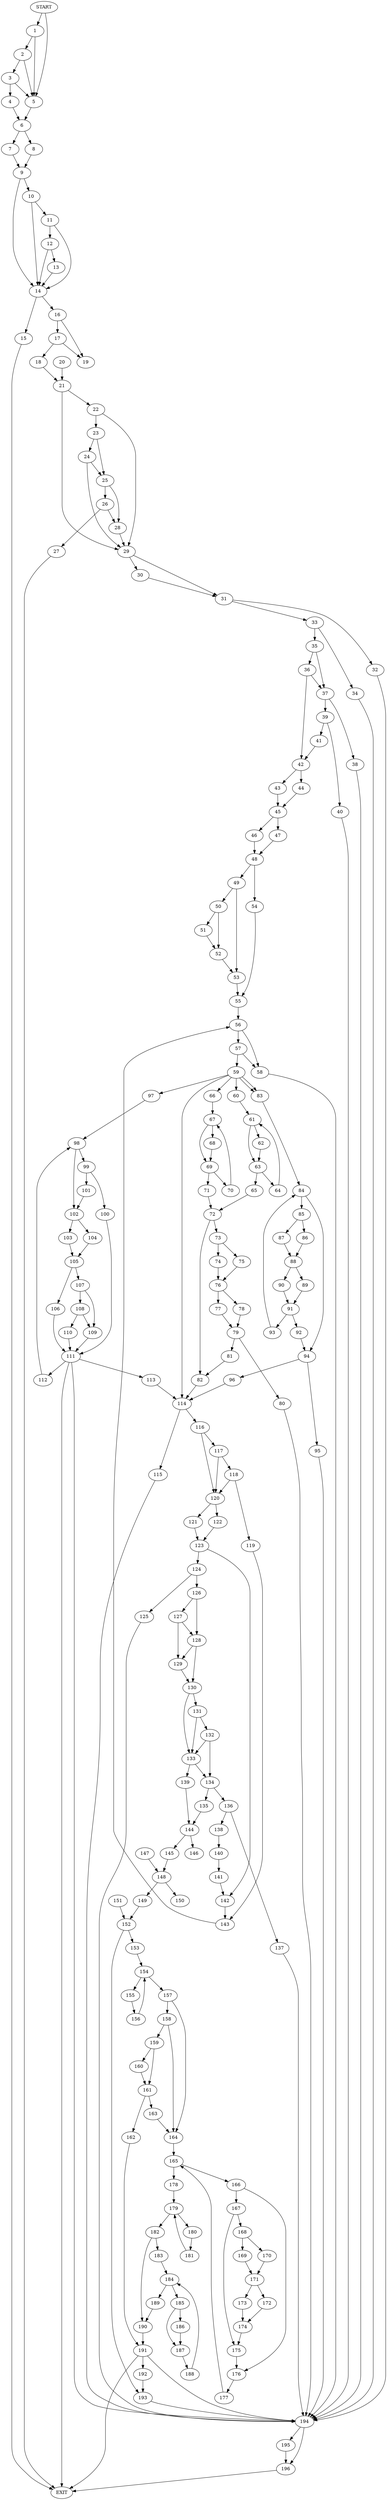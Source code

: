 digraph { 
0 [label="START"];
1;
2;
3;
4;
5;
6;
7;
8;
9;
10;
11;
12;
13;
14;
15;
16;
17;
18;
19;
20;
21;
22;
23;
24;
25;
26;
27;
28;
29;
30;
31;
32;
33;
34;
35;
36;
37;
38;
39;
40;
41;
42;
43;
44;
45;
46;
47;
48;
49;
50;
51;
52;
53;
54;
55;
56;
57;
58;
59;
60;
61;
62;
63;
64;
65;
66;
67;
68;
69;
70;
71;
72;
73;
74;
75;
76;
77;
78;
79;
80;
81;
82;
83;
84;
85;
86;
87;
88;
89;
90;
91;
92;
93;
94;
95;
96;
97;
98;
99;
100;
101;
102;
103;
104;
105;
106;
107;
108;
109;
110;
111;
112;
113;
114;
115;
116;
117;
118;
119;
120;
121;
122;
123;
124;
125;
126;
127;
128;
129;
130;
131;
132;
133;
134;
135;
136;
137;
138;
139;
140;
141;
142;
143;
144;
145;
146;
147;
148;
149;
150;
151;
152;
153;
154;
155;
156;
157;
158;
159;
160;
161;
162;
163;
164;
165;
166;
167;
168;
169;
170;
171;
172;
173;
174;
175;
176;
177;
178;
179;
180;
181;
182;
183;
184;
185;
186;
187;
188;
189;
190;
191;
192;
193;
194;
195;
196;
197[label="EXIT"];
0 -> 1;
0 -> 5;
1 -> 2;
1 -> 5;
2 -> 3;
2 -> 5;
3 -> 5;
3 -> 4;
4 -> 6;
5 -> 6;
6 -> 7;
6 -> 8;
7 -> 9;
8 -> 9;
9 -> 14;
9 -> 10;
10 -> 14;
10 -> 11;
11 -> 14;
11 -> 12;
12 -> 14;
12 -> 13;
13 -> 14;
14 -> 15;
14 -> 16;
15 -> 197;
16 -> 17;
16 -> 19;
17 -> 18;
17 -> 19;
18 -> 21;
20 -> 21;
21 -> 22;
21 -> 29;
22 -> 23;
22 -> 29;
23 -> 25;
23 -> 24;
24 -> 29;
24 -> 25;
25 -> 26;
25 -> 28;
26 -> 27;
26 -> 28;
27 -> 197;
28 -> 29;
29 -> 31;
29 -> 30;
30 -> 31;
31 -> 32;
31 -> 33;
32 -> 194;
33 -> 34;
33 -> 35;
34 -> 194;
35 -> 37;
35 -> 36;
36 -> 37;
36 -> 42;
37 -> 38;
37 -> 39;
38 -> 194;
39 -> 40;
39 -> 41;
40 -> 194;
41 -> 42;
42 -> 43;
42 -> 44;
43 -> 45;
44 -> 45;
45 -> 46;
45 -> 47;
46 -> 48;
47 -> 48;
48 -> 49;
48 -> 54;
49 -> 53;
49 -> 50;
50 -> 52;
50 -> 51;
51 -> 52;
52 -> 53;
53 -> 55;
54 -> 55;
55 -> 56;
56 -> 58;
56 -> 57;
57 -> 58;
57 -> 59;
58 -> 194;
59 -> 97;
59 -> 114;
59:s2 -> 60;
59:s3 -> 66;
59:s4 -> 83;
59:s5 -> 83;
60 -> 61;
61 -> 62;
61 -> 63;
62 -> 63;
63 -> 64;
63 -> 65;
64 -> 61;
65 -> 72;
66 -> 67;
67 -> 68;
67 -> 69;
68 -> 69;
69 -> 70;
69 -> 71;
70 -> 67;
71 -> 72;
72 -> 73;
72 -> 82;
73 -> 74;
73 -> 75;
74 -> 76;
75 -> 76;
76 -> 77;
76 -> 78;
77 -> 79;
78 -> 79;
79 -> 81;
79 -> 80;
80 -> 194;
81 -> 82;
82 -> 114;
83 -> 84;
84 -> 85;
84 -> 94;
85 -> 86;
85 -> 87;
86 -> 88;
87 -> 88;
88 -> 89;
88 -> 90;
89 -> 91;
90 -> 91;
91 -> 92;
91 -> 93;
92 -> 94;
93 -> 84;
94 -> 95;
94 -> 96;
95 -> 194;
96 -> 114;
97 -> 98;
98 -> 99;
98 -> 102;
99 -> 100;
99 -> 101;
100 -> 111;
101 -> 102;
102 -> 103;
102 -> 104;
103 -> 105;
104 -> 105;
105 -> 106;
105 -> 107;
106 -> 111;
107 -> 109;
107 -> 108;
108 -> 109;
108 -> 110;
109 -> 111;
110 -> 111;
111 -> 197;
111 -> 112;
111:s2 -> 113;
111:s3 -> 194;
112 -> 98;
113 -> 114;
114 -> 115;
114 -> 116;
115 -> 194;
116 -> 120;
116 -> 117;
117 -> 120;
117 -> 118;
118 -> 120;
118 -> 119;
119 -> 143;
120 -> 121;
120 -> 122;
121 -> 123;
122 -> 123;
123 -> 124;
123 -> 142;
124 -> 125;
124 -> 126;
125 -> 194;
126 -> 128;
126 -> 127;
127 -> 129;
127 -> 128;
128 -> 129;
128 -> 130;
129 -> 130;
130 -> 133;
130 -> 131;
131 -> 132;
131 -> 133;
132 -> 134;
132 -> 133;
133 -> 134;
133 -> 139;
134 -> 135;
134 -> 136;
135 -> 144;
136 -> 137;
136 -> 138;
137 -> 194;
138 -> 140;
139 -> 144;
140 -> 141;
141 -> 142;
142 -> 143;
143 -> 56;
144 -> 145;
144 -> 146;
145 -> 148;
147 -> 148;
148 -> 149;
148 -> 150;
149 -> 152;
151 -> 152;
152 -> 153;
152 -> 193;
153 -> 154;
154 -> 155;
154 -> 157;
155 -> 156;
156 -> 154;
157 -> 164;
157 -> 158;
158 -> 159;
158 -> 164;
159 -> 160;
159 -> 161;
160 -> 161;
161 -> 162;
161 -> 163;
162 -> 191;
163 -> 164;
164 -> 165;
165 -> 166;
165 -> 178;
166 -> 167;
166 -> 176;
167 -> 168;
167 -> 175;
168 -> 169;
168 -> 170;
169 -> 171;
170 -> 171;
171 -> 172;
171 -> 173;
172 -> 174;
173 -> 174;
174 -> 175;
175 -> 176;
176 -> 177;
177 -> 165;
178 -> 179;
179 -> 180;
179 -> 182;
180 -> 181;
181 -> 179;
182 -> 183;
182 -> 190;
183 -> 184;
184 -> 185;
184 -> 189;
185 -> 186;
185 -> 187;
186 -> 187;
187 -> 188;
188 -> 184;
189 -> 190;
190 -> 191;
191 -> 197;
191 -> 192;
191:s2 -> 194;
192 -> 193;
193 -> 194;
194 -> 195;
194 -> 196;
195 -> 196;
196 -> 197;
}